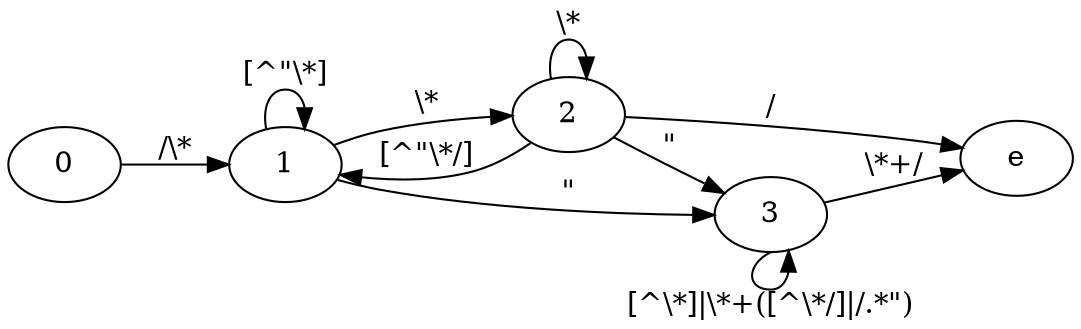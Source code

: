 digraph dfa{
    rankdir = LR;
    0 -> 1 [label="/\\*"]
    1 -> 1 [label="\[^\"\\*\]"]
    1 -> 2 [label="\\*"]
    1 -> 3 [label="\""]
    2 -> 1 [label="\[^\"\\*/\]"]
    2 -> 2 [label="\\*"]
    2 -> 3 [label="\""]
    2 -> e [label="/"]
    3:s -> 3 [label="\[^\\*\]|\\*+(\[^\\*/\]|/.*\")"]
    3 -> e [label="\\*+/"]
}